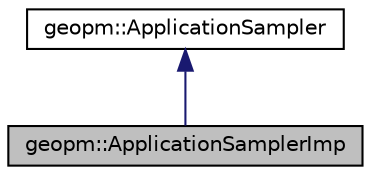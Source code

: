 digraph "geopm::ApplicationSamplerImp"
{
  edge [fontname="Helvetica",fontsize="10",labelfontname="Helvetica",labelfontsize="10"];
  node [fontname="Helvetica",fontsize="10",shape=record];
  Node2 [label="geopm::ApplicationSamplerImp",height=0.2,width=0.4,color="black", fillcolor="grey75", style="filled", fontcolor="black"];
  Node3 -> Node2 [dir="back",color="midnightblue",fontsize="10",style="solid",fontname="Helvetica"];
  Node3 [label="geopm::ApplicationSampler",height=0.2,width=0.4,color="black", fillcolor="white", style="filled",URL="$classgeopm_1_1_application_sampler.html"];
}
